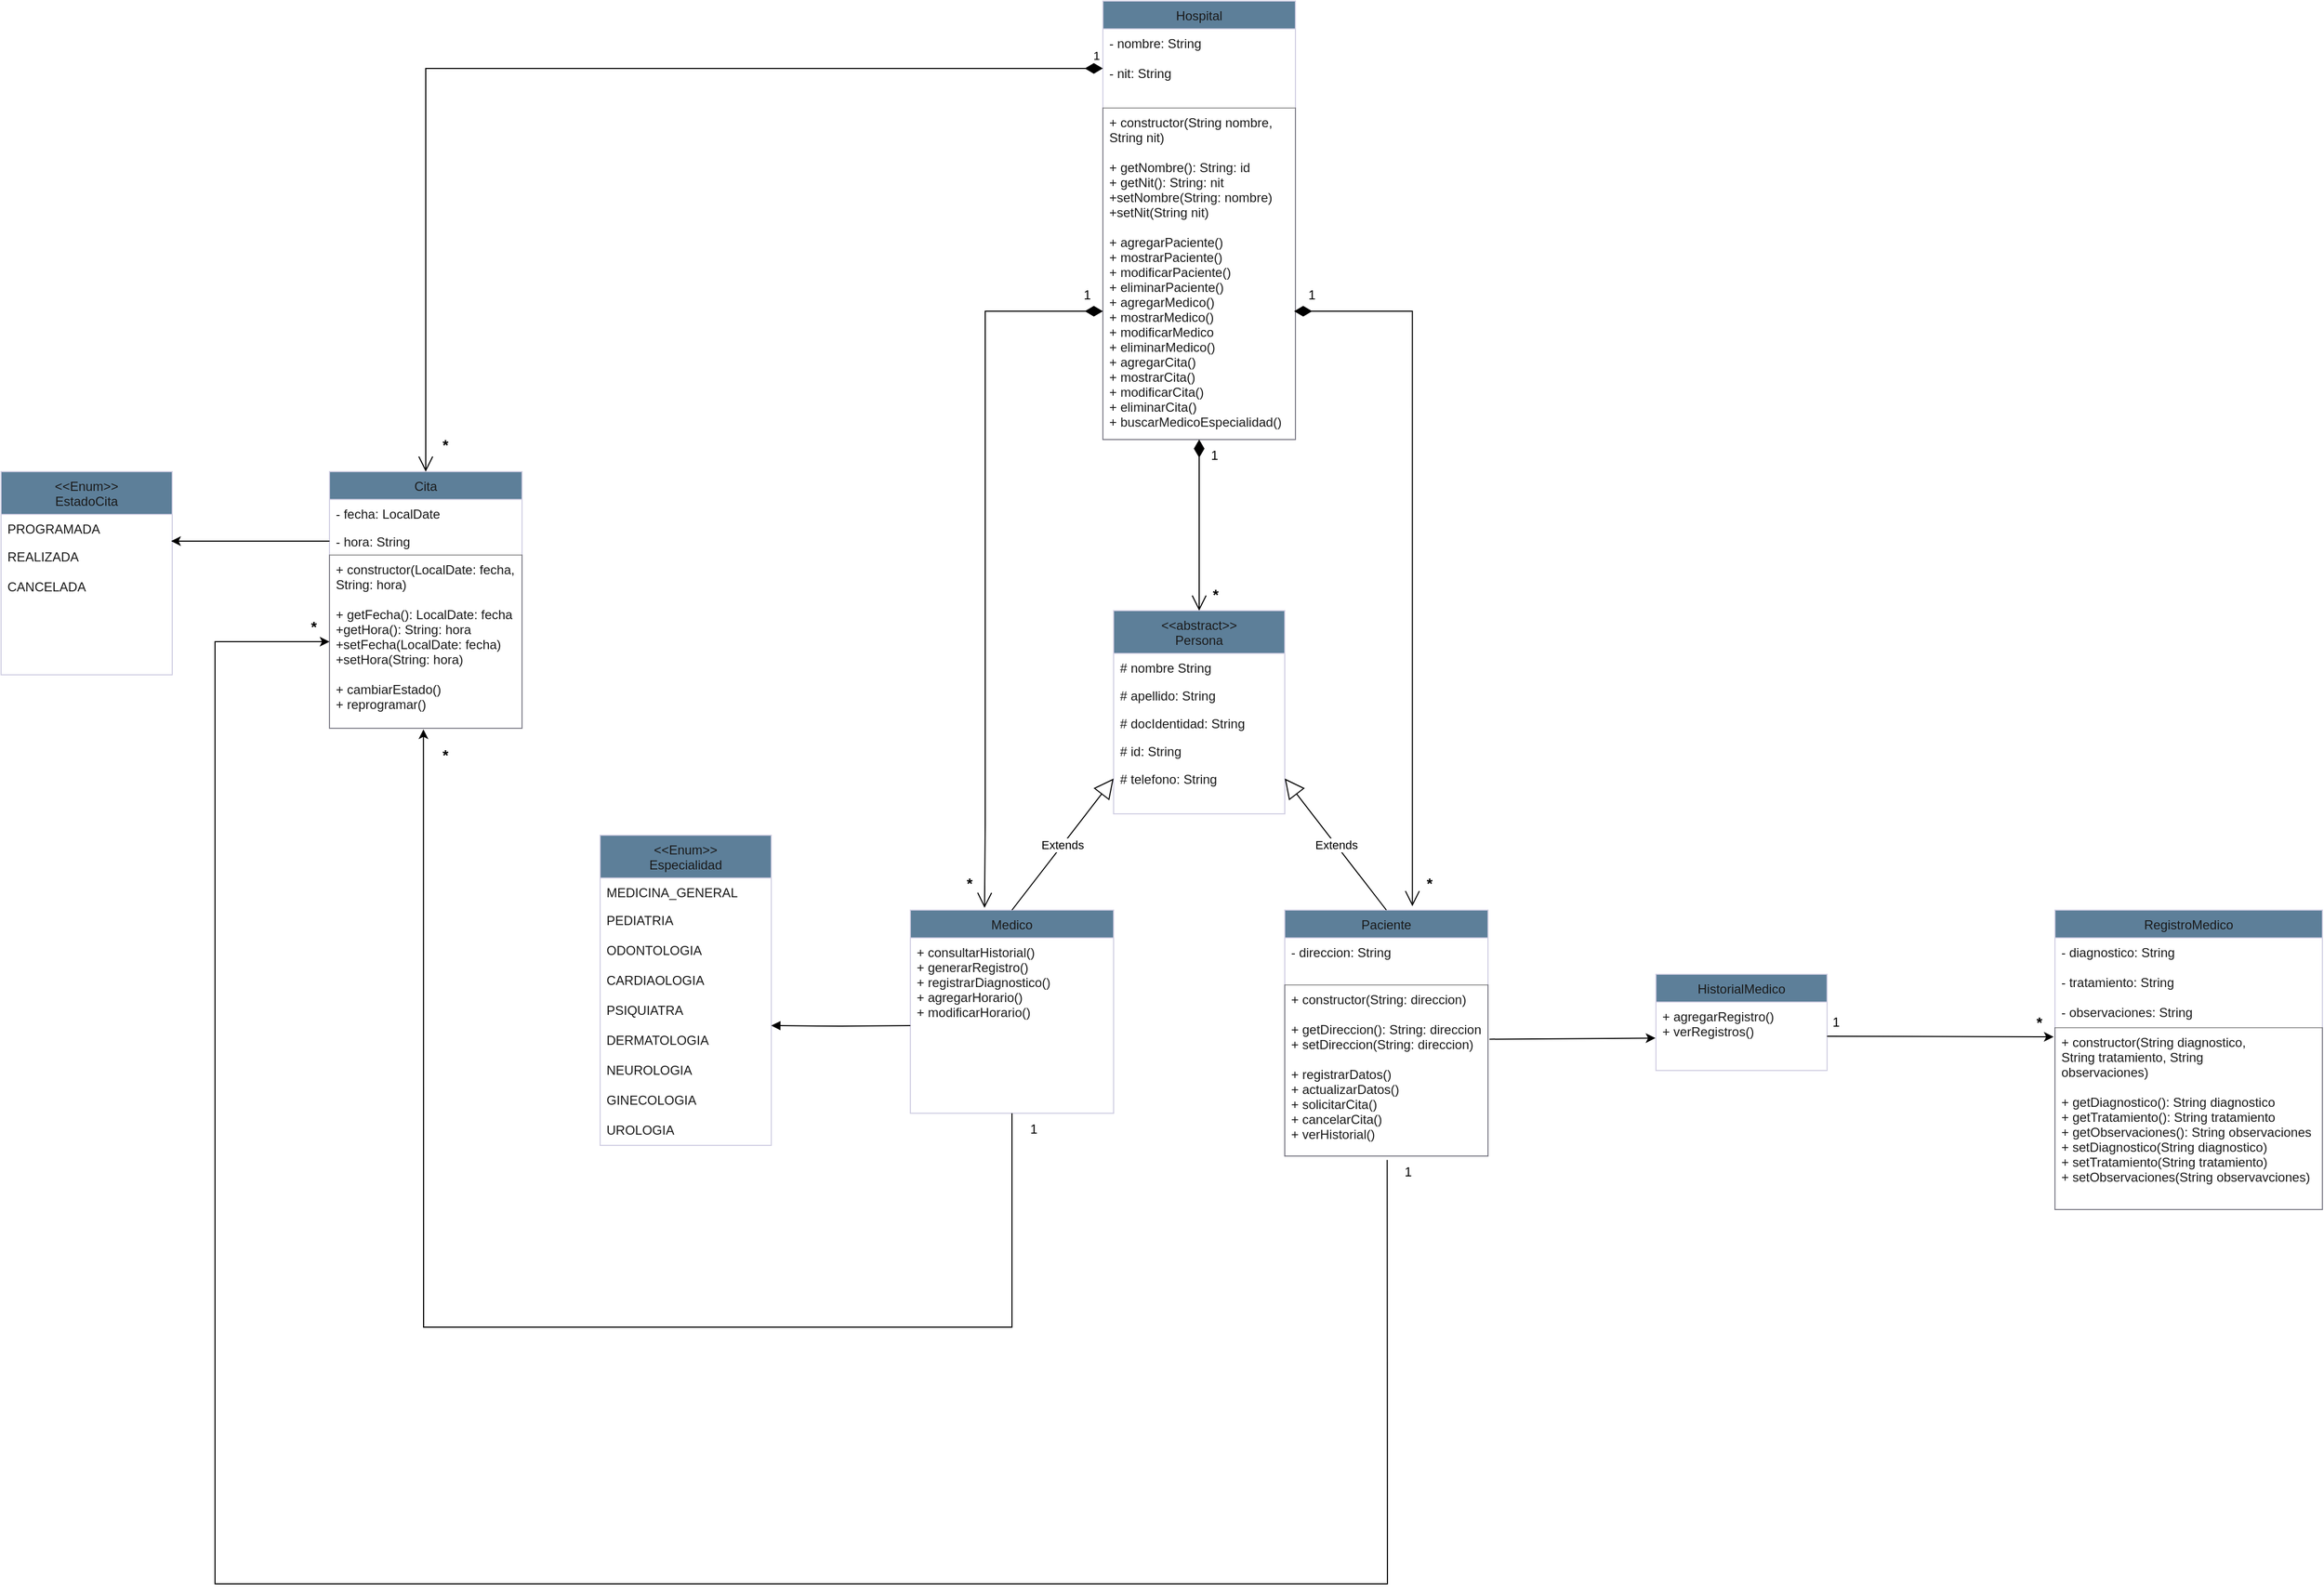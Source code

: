 <mxfile version="26.2.9">
  <diagram id="C5RBs43oDa-KdzZeNtuy" name="Page-1">
    <mxGraphModel dx="1657" dy="1616" grid="1" gridSize="10" guides="1" tooltips="1" connect="1" arrows="1" fold="1" page="1" pageScale="1" pageWidth="827" pageHeight="1169" background="none" math="0" shadow="0">
      <root>
        <mxCell id="WIyWlLk6GJQsqaUBKTNV-0" />
        <mxCell id="WIyWlLk6GJQsqaUBKTNV-1" parent="WIyWlLk6GJQsqaUBKTNV-0" />
        <mxCell id="zkfFHV4jXpPFQw0GAbJ--17" value="Paciente" style="swimlane;fontStyle=0;align=center;verticalAlign=top;childLayout=stackLayout;horizontal=1;startSize=26;horizontalStack=0;resizeParent=1;resizeLast=0;collapsible=1;marginBottom=0;rounded=0;shadow=0;strokeWidth=1;labelBackgroundColor=none;fillColor=#5D7F99;strokeColor=#D0CEE2;fontColor=#1A1A1A;" parent="WIyWlLk6GJQsqaUBKTNV-1" vertex="1">
          <mxGeometry x="480" y="40" width="190" height="230" as="geometry">
            <mxRectangle x="550" y="140" width="160" height="26" as="alternateBounds" />
          </mxGeometry>
        </mxCell>
        <mxCell id="5M9W27GqaEcsZu8uXk_W-9" value="- direccion: String" style="text;align=left;verticalAlign=top;spacingLeft=4;spacingRight=4;overflow=hidden;rotatable=0;points=[[0,0.5],[1,0.5]];portConstraint=eastwest;rounded=0;shadow=0;html=0;labelBackgroundColor=none;fontColor=#1A1A1A;" parent="zkfFHV4jXpPFQw0GAbJ--17" vertex="1">
          <mxGeometry y="26" width="190" height="44" as="geometry" />
        </mxCell>
        <mxCell id="haPH8-KAVrqiOfM5jcEY-29" value="+ constructor(String: direccion)&#xa;&#xa;+ getDireccion(): String: direccion&#xa;+ setDireccion(String: direccion)&#xa;&#xa;+ registrarDatos()&#xa;+ actualizarDatos()&#xa;+ solicitarCita()&#xa;+ cancelarCita()&#xa;+ verHistorial()" style="text;align=left;verticalAlign=top;spacingLeft=4;spacingRight=4;overflow=hidden;rotatable=0;points=[[0,0.5],[1,0.5]];portConstraint=eastwest;rounded=0;shadow=0;html=0;labelBackgroundColor=none;fontColor=#1A1A1A;fillColor=none;strokeColor=light-dark(#000000,#808080);opacity=40;" parent="zkfFHV4jXpPFQw0GAbJ--17" vertex="1">
          <mxGeometry y="70" width="190" height="160" as="geometry" />
        </mxCell>
        <mxCell id="5M9W27GqaEcsZu8uXk_W-0" value="Cita" style="swimlane;fontStyle=0;align=center;verticalAlign=top;childLayout=stackLayout;horizontal=1;startSize=26;horizontalStack=0;resizeParent=1;resizeLast=0;collapsible=1;marginBottom=0;rounded=0;shadow=0;strokeWidth=1;labelBackgroundColor=none;fillColor=#5D7F99;strokeColor=#D0CEE2;fontColor=#1A1A1A;" parent="WIyWlLk6GJQsqaUBKTNV-1" vertex="1">
          <mxGeometry x="-413" y="-370" width="180" height="240" as="geometry">
            <mxRectangle x="550" y="140" width="160" height="26" as="alternateBounds" />
          </mxGeometry>
        </mxCell>
        <mxCell id="5M9W27GqaEcsZu8uXk_W-1" value="- fecha: LocalDate" style="text;align=left;verticalAlign=top;spacingLeft=4;spacingRight=4;overflow=hidden;rotatable=0;points=[[0,0.5],[1,0.5]];portConstraint=eastwest;labelBackgroundColor=none;fontColor=#1A1A1A;" parent="5M9W27GqaEcsZu8uXk_W-0" vertex="1">
          <mxGeometry y="26" width="180" height="26" as="geometry" />
        </mxCell>
        <mxCell id="5M9W27GqaEcsZu8uXk_W-2" value="- hora: String" style="text;align=left;verticalAlign=top;spacingLeft=4;spacingRight=4;overflow=hidden;rotatable=0;points=[[0,0.5],[1,0.5]];portConstraint=eastwest;rounded=0;shadow=0;html=0;labelBackgroundColor=none;fontColor=#1A1A1A;" parent="5M9W27GqaEcsZu8uXk_W-0" vertex="1">
          <mxGeometry y="52" width="180" height="26" as="geometry" />
        </mxCell>
        <mxCell id="haPH8-KAVrqiOfM5jcEY-32" value="+ constructor(LocalDate: fecha,&#xa;String: hora)&#xa;&#xa;+ getFecha(): LocalDate: fecha&#xa;+getHora(): String: hora&#xa;+setFecha(LocalDate: fecha)&#xa;+setHora(String: hora)&#xa;&#xa;+ cambiarEstado()&#xa;+ reprogramar()&#xa;" style="text;align=left;verticalAlign=top;spacingLeft=4;spacingRight=4;overflow=hidden;rotatable=0;points=[[0,0.5],[1,0.5]];portConstraint=eastwest;rounded=0;shadow=0;html=0;labelBackgroundColor=none;fontColor=#1A1A1A;fillColor=none;strokeColor=light-dark(#000000,#808080);opacity=40;" parent="5M9W27GqaEcsZu8uXk_W-0" vertex="1">
          <mxGeometry y="78" width="180" height="162" as="geometry" />
        </mxCell>
        <mxCell id="5M9W27GqaEcsZu8uXk_W-12" value="Medico" style="swimlane;fontStyle=0;align=center;verticalAlign=top;childLayout=stackLayout;horizontal=1;startSize=26;horizontalStack=0;resizeParent=1;resizeLast=0;collapsible=1;marginBottom=0;rounded=0;shadow=0;strokeWidth=1;labelBackgroundColor=none;fillColor=#5D7F99;strokeColor=#D0CEE2;fontColor=#1A1A1A;" parent="WIyWlLk6GJQsqaUBKTNV-1" vertex="1">
          <mxGeometry x="130" y="40" width="190" height="190" as="geometry">
            <mxRectangle x="550" y="140" width="160" height="26" as="alternateBounds" />
          </mxGeometry>
        </mxCell>
        <mxCell id="haPH8-KAVrqiOfM5jcEY-19" value="+ consultarHistorial()&#xa;+ generarRegistro()&#xa;+ registrarDiagnostico()&#xa;+ agregarHorario()&#xa;+ modificarHorario()" style="text;align=left;verticalAlign=top;spacingLeft=4;spacingRight=4;overflow=hidden;rotatable=0;points=[[0,0.5],[1,0.5]];portConstraint=eastwest;rounded=0;shadow=0;html=0;labelBackgroundColor=none;fontColor=#1A1A1A;" parent="5M9W27GqaEcsZu8uXk_W-12" vertex="1">
          <mxGeometry y="26" width="190" height="144" as="geometry" />
        </mxCell>
        <mxCell id="5M9W27GqaEcsZu8uXk_W-19" value="&lt;&lt;abstract&gt;&gt;&#xa;Persona" style="swimlane;fontStyle=0;align=center;verticalAlign=top;childLayout=stackLayout;horizontal=1;startSize=40;horizontalStack=0;resizeParent=1;resizeLast=0;collapsible=1;marginBottom=0;rounded=0;shadow=0;strokeWidth=1;labelBackgroundColor=none;fillColor=#5D7F99;strokeColor=#D0CEE2;fontColor=#1A1A1A;" parent="WIyWlLk6GJQsqaUBKTNV-1" vertex="1">
          <mxGeometry x="320" y="-240" width="160" height="190" as="geometry">
            <mxRectangle x="550" y="140" width="160" height="26" as="alternateBounds" />
          </mxGeometry>
        </mxCell>
        <mxCell id="5M9W27GqaEcsZu8uXk_W-20" value="# nombre String" style="text;align=left;verticalAlign=top;spacingLeft=4;spacingRight=4;overflow=hidden;rotatable=0;points=[[0,0.5],[1,0.5]];portConstraint=eastwest;rounded=0;shadow=0;html=0;labelBackgroundColor=none;fontColor=#1A1A1A;" parent="5M9W27GqaEcsZu8uXk_W-19" vertex="1">
          <mxGeometry y="40" width="160" height="26" as="geometry" />
        </mxCell>
        <mxCell id="5M9W27GqaEcsZu8uXk_W-21" value="# apellido: String" style="text;align=left;verticalAlign=top;spacingLeft=4;spacingRight=4;overflow=hidden;rotatable=0;points=[[0,0.5],[1,0.5]];portConstraint=eastwest;labelBackgroundColor=none;fontColor=#1A1A1A;" parent="5M9W27GqaEcsZu8uXk_W-19" vertex="1">
          <mxGeometry y="66" width="160" height="26" as="geometry" />
        </mxCell>
        <mxCell id="5M9W27GqaEcsZu8uXk_W-22" value="# docIdentidad: String" style="text;align=left;verticalAlign=top;spacingLeft=4;spacingRight=4;overflow=hidden;rotatable=0;points=[[0,0.5],[1,0.5]];portConstraint=eastwest;rounded=0;shadow=0;html=0;labelBackgroundColor=none;fontColor=#1A1A1A;" parent="5M9W27GqaEcsZu8uXk_W-19" vertex="1">
          <mxGeometry y="92" width="160" height="26" as="geometry" />
        </mxCell>
        <mxCell id="5M9W27GqaEcsZu8uXk_W-23" value="# id: String" style="text;align=left;verticalAlign=top;spacingLeft=4;spacingRight=4;overflow=hidden;rotatable=0;points=[[0,0.5],[1,0.5]];portConstraint=eastwest;rounded=0;shadow=0;html=0;labelBackgroundColor=none;fontColor=#1A1A1A;" parent="5M9W27GqaEcsZu8uXk_W-19" vertex="1">
          <mxGeometry y="118" width="160" height="26" as="geometry" />
        </mxCell>
        <mxCell id="5M9W27GqaEcsZu8uXk_W-24" value="# telefono: String" style="text;align=left;verticalAlign=top;spacingLeft=4;spacingRight=4;overflow=hidden;rotatable=0;points=[[0,0.5],[1,0.5]];portConstraint=eastwest;rounded=0;shadow=0;html=0;labelBackgroundColor=none;fontColor=#1A1A1A;" parent="5M9W27GqaEcsZu8uXk_W-19" vertex="1">
          <mxGeometry y="144" width="160" height="26" as="geometry" />
        </mxCell>
        <mxCell id="5M9W27GqaEcsZu8uXk_W-29" value="Hospital" style="swimlane;fontStyle=0;align=center;verticalAlign=top;childLayout=stackLayout;horizontal=1;startSize=26;horizontalStack=0;resizeParent=1;resizeLast=0;collapsible=1;marginBottom=0;rounded=0;shadow=0;strokeWidth=1;labelBackgroundColor=none;fillColor=#5D7F99;strokeColor=#D0CEE2;fontColor=#1A1A1A;" parent="WIyWlLk6GJQsqaUBKTNV-1" vertex="1">
          <mxGeometry x="310" y="-810" width="180" height="410" as="geometry">
            <mxRectangle x="550" y="140" width="160" height="26" as="alternateBounds" />
          </mxGeometry>
        </mxCell>
        <mxCell id="hL7iLJ2E9n5kHAkAKHmn-4" value="- nombre: String&#xa;&#xa;- nit: String " style="text;align=left;verticalAlign=top;spacingLeft=4;spacingRight=4;overflow=hidden;rotatable=0;points=[[0,0.5],[1,0.5]];portConstraint=eastwest;rounded=0;shadow=0;html=0;labelBackgroundColor=none;fontColor=#1A1A1A;" parent="5M9W27GqaEcsZu8uXk_W-29" vertex="1">
          <mxGeometry y="26" width="180" height="74" as="geometry" />
        </mxCell>
        <mxCell id="haPH8-KAVrqiOfM5jcEY-30" value="+ constructor(String nombre, &#xa;String nit)&#xa;&#xa;+ getNombre(): String: id&#xa;+ getNit(): String: nit&#xa;+setNombre(String: nombre)&#xa;+setNit(String nit)&#xa;&#xa;+ agregarPaciente()&#xa;+ mostrarPaciente()&#xa;+ modificarPaciente()&#xa;+ eliminarPaciente()&#xa;+ agregarMedico()&#xa;+ mostrarMedico()&#xa;+ modificarMedico&#xa;+ eliminarMedico()&#xa;+ agregarCita()&#xa;+ mostrarCita()&#xa;+ modificarCita()&#xa;+ eliminarCita()&#xa;+ buscarMedicoEspecialidad()" style="text;align=left;verticalAlign=top;spacingLeft=4;spacingRight=4;overflow=hidden;rotatable=0;points=[[0,0.5],[1,0.5]];portConstraint=eastwest;rounded=0;shadow=0;html=0;labelBackgroundColor=none;fontColor=#1A1A1A;fillColor=none;strokeColor=light-dark(#000000,#808080);opacity=40;" parent="5M9W27GqaEcsZu8uXk_W-29" vertex="1">
          <mxGeometry y="100" width="180" height="310" as="geometry" />
        </mxCell>
        <mxCell id="5M9W27GqaEcsZu8uXk_W-31" value="HistorialMedico" style="swimlane;fontStyle=0;align=center;verticalAlign=top;childLayout=stackLayout;horizontal=1;startSize=26;horizontalStack=0;resizeParent=1;resizeLast=0;collapsible=1;marginBottom=0;rounded=0;shadow=0;strokeWidth=1;labelBackgroundColor=none;fillColor=#5D7F99;strokeColor=#D0CEE2;fontColor=#1A1A1A;" parent="WIyWlLk6GJQsqaUBKTNV-1" vertex="1">
          <mxGeometry x="827" y="100" width="160" height="90" as="geometry">
            <mxRectangle x="550" y="140" width="160" height="26" as="alternateBounds" />
          </mxGeometry>
        </mxCell>
        <mxCell id="haPH8-KAVrqiOfM5jcEY-33" value="+ agregarRegistro()&#xa;+ verRegistros()" style="text;align=left;verticalAlign=top;spacingLeft=4;spacingRight=4;overflow=hidden;rotatable=0;points=[[0,0.5],[1,0.5]];portConstraint=eastwest;rounded=0;shadow=0;html=0;labelBackgroundColor=none;fontColor=#1A1A1A;" parent="5M9W27GqaEcsZu8uXk_W-31" vertex="1">
          <mxGeometry y="26" width="160" height="64" as="geometry" />
        </mxCell>
        <mxCell id="hL7iLJ2E9n5kHAkAKHmn-5" value="&lt;&lt;Enum&gt;&gt;&#xa;EstadoCita" style="swimlane;fontStyle=0;align=center;verticalAlign=top;childLayout=stackLayout;horizontal=1;startSize=40;horizontalStack=0;resizeParent=1;resizeLast=0;collapsible=1;marginBottom=0;rounded=0;shadow=0;strokeWidth=1;labelBackgroundColor=none;fillColor=#5D7F99;strokeColor=#D0CEE2;fontColor=#1A1A1A;" parent="WIyWlLk6GJQsqaUBKTNV-1" vertex="1">
          <mxGeometry x="-720" y="-370" width="160" height="190" as="geometry">
            <mxRectangle x="550" y="140" width="160" height="26" as="alternateBounds" />
          </mxGeometry>
        </mxCell>
        <mxCell id="hL7iLJ2E9n5kHAkAKHmn-6" value="PROGRAMADA" style="text;align=left;verticalAlign=top;spacingLeft=4;spacingRight=4;overflow=hidden;rotatable=0;points=[[0,0.5],[1,0.5]];portConstraint=eastwest;labelBackgroundColor=none;fontColor=#1A1A1A;" parent="hL7iLJ2E9n5kHAkAKHmn-5" vertex="1">
          <mxGeometry y="40" width="160" height="26" as="geometry" />
        </mxCell>
        <mxCell id="hL7iLJ2E9n5kHAkAKHmn-7" value="REALIZADA&#xa;&#xa;CANCELADA " style="text;align=left;verticalAlign=top;spacingLeft=4;spacingRight=4;overflow=hidden;rotatable=0;points=[[0,0.5],[1,0.5]];portConstraint=eastwest;rounded=0;shadow=0;html=0;labelBackgroundColor=none;fontColor=#1A1A1A;" parent="hL7iLJ2E9n5kHAkAKHmn-5" vertex="1">
          <mxGeometry y="66" width="160" height="64" as="geometry" />
        </mxCell>
        <mxCell id="hL7iLJ2E9n5kHAkAKHmn-8" value="&lt;&lt;Enum&gt;&gt;&#xa;Especialidad" style="swimlane;fontStyle=0;align=center;verticalAlign=top;childLayout=stackLayout;horizontal=1;startSize=40;horizontalStack=0;resizeParent=1;resizeLast=0;collapsible=1;marginBottom=0;rounded=0;shadow=0;strokeWidth=1;labelBackgroundColor=none;fillColor=#5D7F99;strokeColor=#D0CEE2;fontColor=#1A1A1A;" parent="WIyWlLk6GJQsqaUBKTNV-1" vertex="1">
          <mxGeometry x="-160" y="-30" width="160" height="290" as="geometry">
            <mxRectangle x="550" y="140" width="160" height="26" as="alternateBounds" />
          </mxGeometry>
        </mxCell>
        <mxCell id="hL7iLJ2E9n5kHAkAKHmn-9" value="MEDICINA_GENERAL" style="text;align=left;verticalAlign=top;spacingLeft=4;spacingRight=4;overflow=hidden;rotatable=0;points=[[0,0.5],[1,0.5]];portConstraint=eastwest;labelBackgroundColor=none;fontColor=#1A1A1A;" parent="hL7iLJ2E9n5kHAkAKHmn-8" vertex="1">
          <mxGeometry y="40" width="160" height="26" as="geometry" />
        </mxCell>
        <mxCell id="hL7iLJ2E9n5kHAkAKHmn-10" value="PEDIATRIA&#xa;&#xa;ODONTOLOGIA&#xa;&#xa;CARDIAOLOGIA&#xa;&#xa;PSIQUIATRA&#xa;&#xa;DERMATOLOGIA&#xa;&#xa;NEUROLOGIA&#xa;&#xa;GINECOLOGIA&#xa;&#xa;UROLOGIA&#xa;&#xa; " style="text;align=left;verticalAlign=top;spacingLeft=4;spacingRight=4;overflow=hidden;rotatable=0;points=[[0,0.5],[1,0.5]];portConstraint=eastwest;rounded=0;shadow=0;html=0;labelBackgroundColor=none;fontColor=#1A1A1A;" parent="hL7iLJ2E9n5kHAkAKHmn-8" vertex="1">
          <mxGeometry y="66" width="160" height="224" as="geometry" />
        </mxCell>
        <mxCell id="hL7iLJ2E9n5kHAkAKHmn-11" value="RegistroMedico" style="swimlane;fontStyle=0;align=center;verticalAlign=top;childLayout=stackLayout;horizontal=1;startSize=26;horizontalStack=0;resizeParent=1;resizeLast=0;collapsible=1;marginBottom=0;rounded=0;shadow=0;strokeWidth=1;labelBackgroundColor=none;fillColor=#5D7F99;strokeColor=#D0CEE2;fontColor=#1A1A1A;" parent="WIyWlLk6GJQsqaUBKTNV-1" vertex="1">
          <mxGeometry x="1200" y="40" width="250" height="280" as="geometry">
            <mxRectangle x="550" y="140" width="160" height="26" as="alternateBounds" />
          </mxGeometry>
        </mxCell>
        <mxCell id="hL7iLJ2E9n5kHAkAKHmn-12" value="- diagnostico: String&#xa;&#xa;- tratamiento: String&#xa;&#xa;- observaciones: String" style="text;align=left;verticalAlign=top;spacingLeft=4;spacingRight=4;overflow=hidden;rotatable=0;points=[[0,0.5],[1,0.5]];portConstraint=eastwest;rounded=0;shadow=0;html=0;labelBackgroundColor=none;fontColor=#1A1A1A;" parent="hL7iLJ2E9n5kHAkAKHmn-11" vertex="1">
          <mxGeometry y="26" width="250" height="84" as="geometry" />
        </mxCell>
        <mxCell id="haPH8-KAVrqiOfM5jcEY-35" value="+ constructor(String diagnostico, &#xa;String tratamiento, String &#xa;observaciones)&#xa;&#xa;+ getDiagnostico(): String diagnostico&#xa;+ getTratamiento(): String tratamiento&#xa;+ getObservaciones(): String observaciones&#xa;+ setDiagnostico(String diagnostico)&#xa;+ setTratamiento(String tratamiento)&#xa;+ setObservaciones(String observavciones)&#xa;&#xa;&#xa;" style="text;align=left;verticalAlign=top;spacingLeft=4;spacingRight=4;overflow=hidden;rotatable=0;points=[[0,0.5],[1,0.5]];portConstraint=eastwest;rounded=0;shadow=0;html=0;labelBackgroundColor=none;fontColor=#1A1A1A;fillColor=none;strokeColor=light-dark(#000000,#808080);opacity=40;" parent="hL7iLJ2E9n5kHAkAKHmn-11" vertex="1">
          <mxGeometry y="110" width="250" height="170" as="geometry" />
        </mxCell>
        <mxCell id="haPH8-KAVrqiOfM5jcEY-2" value="Extends" style="endArrow=block;endSize=16;endFill=0;html=1;rounded=0;exitX=0.5;exitY=0;exitDx=0;exitDy=0;entryX=0;entryY=0.5;entryDx=0;entryDy=0;" parent="WIyWlLk6GJQsqaUBKTNV-1" source="5M9W27GqaEcsZu8uXk_W-12" target="5M9W27GqaEcsZu8uXk_W-24" edge="1">
          <mxGeometry width="160" relative="1" as="geometry">
            <mxPoint x="340" y="20" as="sourcePoint" />
            <mxPoint x="260" y="-120" as="targetPoint" />
          </mxGeometry>
        </mxCell>
        <mxCell id="haPH8-KAVrqiOfM5jcEY-4" value="Extends" style="endArrow=block;endSize=16;endFill=0;html=1;rounded=0;exitX=0.5;exitY=0;exitDx=0;exitDy=0;entryX=1;entryY=0.5;entryDx=0;entryDy=0;" parent="WIyWlLk6GJQsqaUBKTNV-1" source="zkfFHV4jXpPFQw0GAbJ--17" target="5M9W27GqaEcsZu8uXk_W-24" edge="1">
          <mxGeometry width="160" relative="1" as="geometry">
            <mxPoint x="530" y="50" as="sourcePoint" />
            <mxPoint x="610" y="-87" as="targetPoint" />
          </mxGeometry>
        </mxCell>
        <mxCell id="haPH8-KAVrqiOfM5jcEY-6" value="" style="endArrow=block;endFill=1;html=1;edgeStyle=orthogonalEdgeStyle;align=left;verticalAlign=top;rounded=0;entryX=1;entryY=0.5;entryDx=0;entryDy=0;" parent="WIyWlLk6GJQsqaUBKTNV-1" target="hL7iLJ2E9n5kHAkAKHmn-10" edge="1">
          <mxGeometry x="-1" relative="1" as="geometry">
            <mxPoint x="130" y="148" as="sourcePoint" />
            <mxPoint x="210" y="20" as="targetPoint" />
          </mxGeometry>
        </mxCell>
        <mxCell id="haPH8-KAVrqiOfM5jcEY-9" value="" style="endArrow=open;html=1;endSize=12;startArrow=diamondThin;startSize=14;startFill=1;edgeStyle=orthogonalEdgeStyle;align=left;verticalAlign=bottom;rounded=0;entryX=0.5;entryY=0;entryDx=0;entryDy=0;" parent="WIyWlLk6GJQsqaUBKTNV-1" source="haPH8-KAVrqiOfM5jcEY-30" target="5M9W27GqaEcsZu8uXk_W-19" edge="1">
          <mxGeometry x="-1" y="3" relative="1" as="geometry">
            <mxPoint x="410" y="-330" as="sourcePoint" />
            <mxPoint x="490" y="-300" as="targetPoint" />
            <Array as="points">
              <mxPoint x="400" y="-280" />
              <mxPoint x="400" y="-280" />
            </Array>
          </mxGeometry>
        </mxCell>
        <mxCell id="haPH8-KAVrqiOfM5jcEY-10" value="&lt;b&gt;&lt;font style=&quot;font-size: 14px;&quot;&gt;*&lt;/font&gt;&lt;/b&gt;" style="text;html=1;align=center;verticalAlign=middle;resizable=0;points=[];autosize=1;strokeColor=none;fillColor=none;" parent="WIyWlLk6GJQsqaUBKTNV-1" vertex="1">
          <mxGeometry x="400" y="-270" width="30" height="30" as="geometry" />
        </mxCell>
        <mxCell id="haPH8-KAVrqiOfM5jcEY-13" value="&amp;nbsp; &amp;nbsp;1" style="endArrow=open;html=1;endSize=12;startArrow=diamondThin;startSize=14;startFill=1;edgeStyle=orthogonalEdgeStyle;align=left;verticalAlign=bottom;rounded=0;entryX=0.5;entryY=0;entryDx=0;entryDy=0;exitX=0;exitY=0.5;exitDx=0;exitDy=0;" parent="WIyWlLk6GJQsqaUBKTNV-1" source="hL7iLJ2E9n5kHAkAKHmn-4" target="5M9W27GqaEcsZu8uXk_W-0" edge="1">
          <mxGeometry x="-0.96" y="-3" relative="1" as="geometry">
            <mxPoint x="300" y="-747" as="sourcePoint" />
            <mxPoint x="759.41" y="-320" as="targetPoint" />
            <Array as="points">
              <mxPoint x="-323" y="-747" />
            </Array>
            <mxPoint as="offset" />
          </mxGeometry>
        </mxCell>
        <mxCell id="haPH8-KAVrqiOfM5jcEY-17" value="1" style="text;html=1;align=center;verticalAlign=middle;resizable=0;points=[];autosize=1;strokeColor=none;fillColor=none;" parent="WIyWlLk6GJQsqaUBKTNV-1" vertex="1">
          <mxGeometry x="399" y="-400" width="30" height="30" as="geometry" />
        </mxCell>
        <mxCell id="haPH8-KAVrqiOfM5jcEY-18" value="&lt;b&gt;&lt;font style=&quot;font-size: 14px;&quot;&gt;*&lt;/font&gt;&lt;/b&gt;" style="text;html=1;align=center;verticalAlign=middle;resizable=0;points=[];autosize=1;strokeColor=none;fillColor=none;" parent="WIyWlLk6GJQsqaUBKTNV-1" vertex="1">
          <mxGeometry x="170" width="30" height="30" as="geometry" />
        </mxCell>
        <mxCell id="haPH8-KAVrqiOfM5jcEY-36" value="" style="endArrow=open;html=1;endSize=12;startArrow=diamondThin;startSize=14;startFill=1;edgeStyle=orthogonalEdgeStyle;align=left;verticalAlign=bottom;rounded=0;entryX=0.628;entryY=-0.016;entryDx=0;entryDy=0;entryPerimeter=0;exitX=0.993;exitY=0.613;exitDx=0;exitDy=0;exitPerimeter=0;" parent="WIyWlLk6GJQsqaUBKTNV-1" source="haPH8-KAVrqiOfM5jcEY-30" target="zkfFHV4jXpPFQw0GAbJ--17" edge="1">
          <mxGeometry x="-1" y="3" relative="1" as="geometry">
            <mxPoint x="500" y="-520" as="sourcePoint" />
            <mxPoint x="600" y="-250" as="targetPoint" />
            <Array as="points">
              <mxPoint x="599" y="-520" />
            </Array>
          </mxGeometry>
        </mxCell>
        <mxCell id="haPH8-KAVrqiOfM5jcEY-37" value="1" style="text;html=1;align=center;verticalAlign=middle;resizable=0;points=[];autosize=1;strokeColor=none;fillColor=none;" parent="WIyWlLk6GJQsqaUBKTNV-1" vertex="1">
          <mxGeometry x="490" y="-550" width="30" height="30" as="geometry" />
        </mxCell>
        <mxCell id="haPH8-KAVrqiOfM5jcEY-38" value="" style="endArrow=open;html=1;endSize=12;startArrow=diamondThin;startSize=14;startFill=1;edgeStyle=orthogonalEdgeStyle;align=left;verticalAlign=bottom;rounded=0;exitX=0;exitY=0.577;exitDx=0;exitDy=0;exitPerimeter=0;entryX=0.365;entryY=-0.011;entryDx=0;entryDy=0;entryPerimeter=0;" parent="WIyWlLk6GJQsqaUBKTNV-1" target="5M9W27GqaEcsZu8uXk_W-12" edge="1">
          <mxGeometry x="-1" y="3" relative="1" as="geometry">
            <mxPoint x="310" y="-519.98" as="sourcePoint" />
            <mxPoint x="160" y="-40" as="targetPoint" />
            <Array as="points">
              <mxPoint x="200" y="-520" />
              <mxPoint x="200" y="-40" />
            </Array>
          </mxGeometry>
        </mxCell>
        <mxCell id="haPH8-KAVrqiOfM5jcEY-39" value="&lt;b&gt;&lt;font style=&quot;font-size: 14px;&quot;&gt;*&lt;/font&gt;&lt;/b&gt;" style="text;html=1;align=center;verticalAlign=middle;resizable=0;points=[];autosize=1;strokeColor=none;fillColor=none;" parent="WIyWlLk6GJQsqaUBKTNV-1" vertex="1">
          <mxGeometry x="-320" y="-410" width="30" height="30" as="geometry" />
        </mxCell>
        <mxCell id="haPH8-KAVrqiOfM5jcEY-40" value="" style="endArrow=classic;html=1;rounded=0;exitX=0;exitY=0.5;exitDx=0;exitDy=0;" parent="WIyWlLk6GJQsqaUBKTNV-1" source="5M9W27GqaEcsZu8uXk_W-2" edge="1">
          <mxGeometry width="50" height="50" relative="1" as="geometry">
            <mxPoint x="-460" y="-200" as="sourcePoint" />
            <mxPoint x="-561" y="-305" as="targetPoint" />
          </mxGeometry>
        </mxCell>
        <mxCell id="haPH8-KAVrqiOfM5jcEY-41" value="1" style="text;html=1;align=center;verticalAlign=middle;resizable=0;points=[];autosize=1;strokeColor=none;fillColor=none;" parent="WIyWlLk6GJQsqaUBKTNV-1" vertex="1">
          <mxGeometry x="280" y="-550" width="30" height="30" as="geometry" />
        </mxCell>
        <mxCell id="haPH8-KAVrqiOfM5jcEY-42" value="&lt;b&gt;&lt;font style=&quot;font-size: 14px;&quot;&gt;*&lt;/font&gt;&lt;/b&gt;" style="text;html=1;align=center;verticalAlign=middle;resizable=0;points=[];autosize=1;strokeColor=none;fillColor=none;" parent="WIyWlLk6GJQsqaUBKTNV-1" vertex="1">
          <mxGeometry x="600" width="30" height="30" as="geometry" />
        </mxCell>
        <mxCell id="haPH8-KAVrqiOfM5jcEY-43" value="" style="endArrow=classic;html=1;rounded=0;entryX=-0.003;entryY=0.526;entryDx=0;entryDy=0;exitX=1.007;exitY=0.317;exitDx=0;exitDy=0;exitPerimeter=0;entryPerimeter=0;" parent="WIyWlLk6GJQsqaUBKTNV-1" source="haPH8-KAVrqiOfM5jcEY-29" target="haPH8-KAVrqiOfM5jcEY-33" edge="1">
          <mxGeometry width="50" height="50" relative="1" as="geometry">
            <mxPoint x="671" y="158" as="sourcePoint" />
            <mxPoint x="790" y="340" as="targetPoint" />
          </mxGeometry>
        </mxCell>
        <mxCell id="haPH8-KAVrqiOfM5jcEY-44" value="" style="endArrow=classic;html=1;rounded=0;exitX=1;exitY=0.5;exitDx=0;exitDy=0;entryX=-0.005;entryY=0.05;entryDx=0;entryDy=0;entryPerimeter=0;" parent="WIyWlLk6GJQsqaUBKTNV-1" source="haPH8-KAVrqiOfM5jcEY-33" target="haPH8-KAVrqiOfM5jcEY-35" edge="1">
          <mxGeometry width="50" height="50" relative="1" as="geometry">
            <mxPoint x="720" y="375.5" as="sourcePoint" />
            <mxPoint x="1190" y="158" as="targetPoint" />
          </mxGeometry>
        </mxCell>
        <mxCell id="haPH8-KAVrqiOfM5jcEY-45" value="1" style="text;html=1;align=center;verticalAlign=middle;resizable=0;points=[];autosize=1;strokeColor=none;fillColor=none;" parent="WIyWlLk6GJQsqaUBKTNV-1" vertex="1">
          <mxGeometry x="980" y="130" width="30" height="30" as="geometry" />
        </mxCell>
        <mxCell id="haPH8-KAVrqiOfM5jcEY-46" value="&lt;b&gt;&lt;font style=&quot;font-size: 14px;&quot;&gt;*&lt;/font&gt;&lt;/b&gt;" style="text;html=1;align=center;verticalAlign=middle;resizable=0;points=[];autosize=1;strokeColor=none;fillColor=none;" parent="WIyWlLk6GJQsqaUBKTNV-1" vertex="1">
          <mxGeometry x="1170" y="130" width="30" height="30" as="geometry" />
        </mxCell>
        <mxCell id="0oEgj3nr1H6YhF3BSqm6-1" value="" style="endArrow=classic;html=1;rounded=0;exitX=0.5;exitY=1;exitDx=0;exitDy=0;entryX=0.488;entryY=1.006;entryDx=0;entryDy=0;entryPerimeter=0;" parent="WIyWlLk6GJQsqaUBKTNV-1" source="5M9W27GqaEcsZu8uXk_W-12" target="haPH8-KAVrqiOfM5jcEY-32" edge="1">
          <mxGeometry width="50" height="50" relative="1" as="geometry">
            <mxPoint x="220" y="260" as="sourcePoint" />
            <mxPoint x="225" y="460" as="targetPoint" />
            <Array as="points">
              <mxPoint x="225" y="330" />
              <mxPoint x="225" y="430" />
              <mxPoint x="-325" y="430" />
            </Array>
          </mxGeometry>
        </mxCell>
        <mxCell id="0oEgj3nr1H6YhF3BSqm6-2" value="" style="endArrow=classic;html=1;rounded=0;exitX=0.504;exitY=1.023;exitDx=0;exitDy=0;exitPerimeter=0;entryX=0;entryY=0.5;entryDx=0;entryDy=0;" parent="WIyWlLk6GJQsqaUBKTNV-1" source="haPH8-KAVrqiOfM5jcEY-29" target="haPH8-KAVrqiOfM5jcEY-32" edge="1">
          <mxGeometry width="50" height="50" relative="1" as="geometry">
            <mxPoint x="490" y="330" as="sourcePoint" />
            <mxPoint x="460" y="648.947" as="targetPoint" />
            <Array as="points">
              <mxPoint x="576" y="670" />
              <mxPoint x="-520" y="670" />
              <mxPoint x="-520" y="230" />
              <mxPoint x="-520" />
              <mxPoint x="-520" y="-211" />
            </Array>
          </mxGeometry>
        </mxCell>
        <mxCell id="0oEgj3nr1H6YhF3BSqm6-3" value="1" style="text;html=1;align=center;verticalAlign=middle;resizable=0;points=[];autosize=1;strokeColor=none;fillColor=none;" parent="WIyWlLk6GJQsqaUBKTNV-1" vertex="1">
          <mxGeometry x="580" y="270" width="30" height="30" as="geometry" />
        </mxCell>
        <mxCell id="0oEgj3nr1H6YhF3BSqm6-4" value="1" style="text;html=1;align=center;verticalAlign=middle;resizable=0;points=[];autosize=1;strokeColor=none;fillColor=none;" parent="WIyWlLk6GJQsqaUBKTNV-1" vertex="1">
          <mxGeometry x="230" y="230" width="30" height="30" as="geometry" />
        </mxCell>
        <mxCell id="0oEgj3nr1H6YhF3BSqm6-5" value="&lt;b&gt;&lt;font style=&quot;font-size: 14px;&quot;&gt;*&lt;/font&gt;&lt;/b&gt;" style="text;html=1;align=center;verticalAlign=middle;resizable=0;points=[];autosize=1;strokeColor=none;fillColor=none;" parent="WIyWlLk6GJQsqaUBKTNV-1" vertex="1">
          <mxGeometry x="-320" y="-120" width="30" height="30" as="geometry" />
        </mxCell>
        <mxCell id="0oEgj3nr1H6YhF3BSqm6-6" value="&lt;b&gt;&lt;font style=&quot;font-size: 14px;&quot;&gt;*&lt;/font&gt;&lt;/b&gt;" style="text;html=1;align=center;verticalAlign=middle;resizable=0;points=[];autosize=1;strokeColor=none;fillColor=none;" parent="WIyWlLk6GJQsqaUBKTNV-1" vertex="1">
          <mxGeometry x="-443" y="-240" width="30" height="30" as="geometry" />
        </mxCell>
      </root>
    </mxGraphModel>
  </diagram>
</mxfile>
